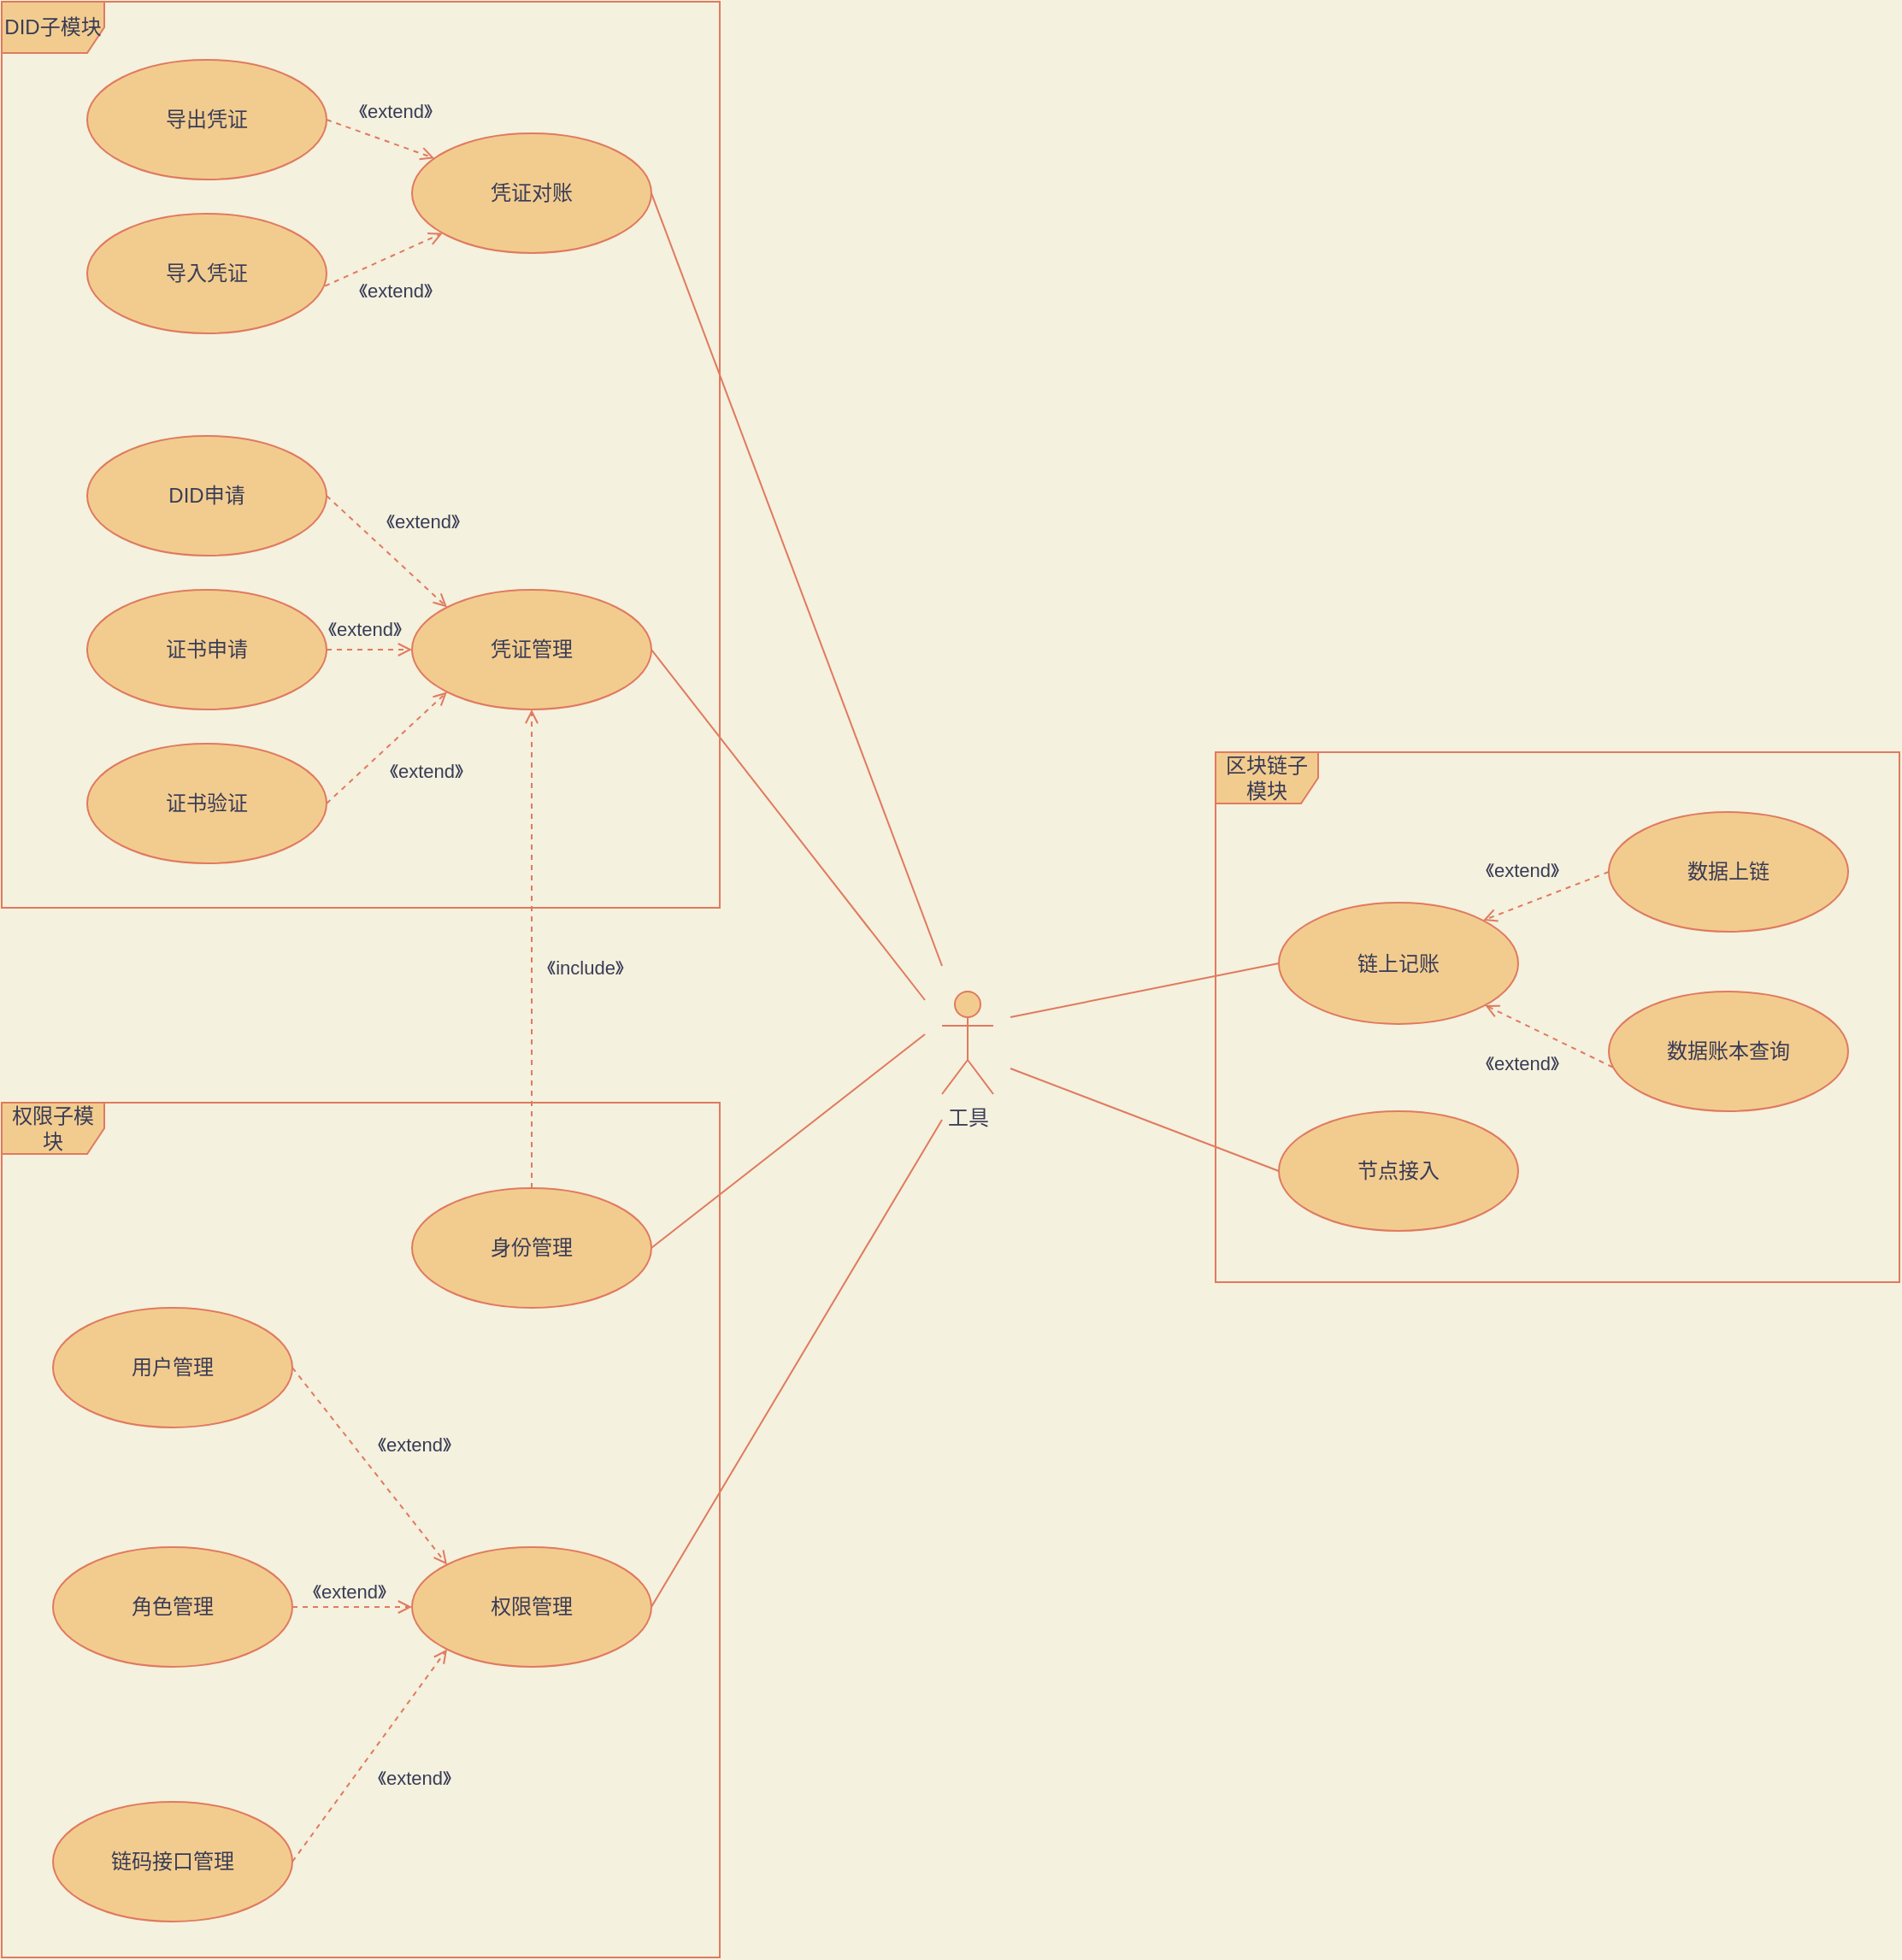 <mxfile version="17.4.5" type="github">
  <diagram id="xLrxN7qdRLbKj17vMsjt" name="Page-1">
    <mxGraphModel dx="1209" dy="773" grid="1" gridSize="10" guides="1" tooltips="1" connect="1" arrows="1" fold="1" page="1" pageScale="1" pageWidth="827" pageHeight="1169" background="#F4F1DE" math="0" shadow="0">
      <root>
        <mxCell id="0" />
        <mxCell id="1" parent="0" />
        <mxCell id="vrofdaubJKx59XDA9M5S-1" value="DID子模块" style="shape=umlFrame;whiteSpace=wrap;html=1;fillColor=#F2CC8F;strokeColor=#E07A5F;fontColor=#393C56;" parent="1" vertex="1">
          <mxGeometry x="80" y="116" width="420" height="530" as="geometry" />
        </mxCell>
        <mxCell id="vrofdaubJKx59XDA9M5S-7" value="凭证对账" style="ellipse;whiteSpace=wrap;html=1;fillColor=#F2CC8F;strokeColor=#E07A5F;fontColor=#393C56;" parent="1" vertex="1">
          <mxGeometry x="320" y="193" width="140" height="70" as="geometry" />
        </mxCell>
        <mxCell id="vrofdaubJKx59XDA9M5S-8" value="导出凭证" style="ellipse;whiteSpace=wrap;html=1;fillColor=#F2CC8F;strokeColor=#E07A5F;fontColor=#393C56;" parent="1" vertex="1">
          <mxGeometry x="130" y="150" width="140" height="70" as="geometry" />
        </mxCell>
        <mxCell id="vrofdaubJKx59XDA9M5S-9" value="导入凭证" style="ellipse;whiteSpace=wrap;html=1;fillColor=#F2CC8F;strokeColor=#E07A5F;fontColor=#393C56;" parent="1" vertex="1">
          <mxGeometry x="130" y="240" width="140" height="70" as="geometry" />
        </mxCell>
        <mxCell id="vrofdaubJKx59XDA9M5S-13" value="" style="endArrow=open;html=1;rounded=0;exitX=1;exitY=0.5;exitDx=0;exitDy=0;dashed=1;endFill=0;labelBackgroundColor=#F4F1DE;strokeColor=#E07A5F;fontColor=#393C56;" parent="1" source="vrofdaubJKx59XDA9M5S-8" target="vrofdaubJKx59XDA9M5S-7" edge="1">
          <mxGeometry width="50" height="50" relative="1" as="geometry">
            <mxPoint x="330" y="370" as="sourcePoint" />
            <mxPoint x="380" y="320" as="targetPoint" />
          </mxGeometry>
        </mxCell>
        <mxCell id="vrofdaubJKx59XDA9M5S-14" value="《extend》" style="edgeLabel;html=1;align=center;verticalAlign=middle;resizable=0;points=[];labelBackgroundColor=#F4F1DE;fontColor=#393C56;" parent="vrofdaubJKx59XDA9M5S-13" vertex="1" connectable="0">
          <mxGeometry x="-0.362" y="-2" relative="1" as="geometry">
            <mxPoint x="20" y="-14" as="offset" />
          </mxGeometry>
        </mxCell>
        <mxCell id="vrofdaubJKx59XDA9M5S-15" value="" style="endArrow=open;html=1;rounded=0;dashed=1;exitX=0.993;exitY=0.605;exitDx=0;exitDy=0;exitPerimeter=0;endFill=0;labelBackgroundColor=#F4F1DE;strokeColor=#E07A5F;fontColor=#393C56;" parent="1" source="vrofdaubJKx59XDA9M5S-9" target="vrofdaubJKx59XDA9M5S-7" edge="1">
          <mxGeometry width="50" height="50" relative="1" as="geometry">
            <mxPoint x="310" y="370" as="sourcePoint" />
            <mxPoint x="360" y="320" as="targetPoint" />
          </mxGeometry>
        </mxCell>
        <mxCell id="vrofdaubJKx59XDA9M5S-16" value="《extend》" style="edgeLabel;html=1;align=center;verticalAlign=middle;resizable=0;points=[];labelBackgroundColor=#F4F1DE;fontColor=#393C56;" parent="vrofdaubJKx59XDA9M5S-15" vertex="1" connectable="0">
          <mxGeometry x="-0.426" y="-4" relative="1" as="geometry">
            <mxPoint x="19" y="8" as="offset" />
          </mxGeometry>
        </mxCell>
        <mxCell id="vrofdaubJKx59XDA9M5S-18" value="DID申请" style="ellipse;whiteSpace=wrap;html=1;fillColor=#F2CC8F;strokeColor=#E07A5F;fontColor=#393C56;" parent="1" vertex="1">
          <mxGeometry x="130" y="370" width="140" height="70" as="geometry" />
        </mxCell>
        <mxCell id="vrofdaubJKx59XDA9M5S-20" value="证书验证" style="ellipse;whiteSpace=wrap;html=1;fillColor=#F2CC8F;strokeColor=#E07A5F;fontColor=#393C56;" parent="1" vertex="1">
          <mxGeometry x="130" y="550" width="140" height="70" as="geometry" />
        </mxCell>
        <mxCell id="vrofdaubJKx59XDA9M5S-22" value="" style="endArrow=open;html=1;rounded=0;dashed=1;exitX=1;exitY=0.5;exitDx=0;exitDy=0;endFill=0;labelBackgroundColor=#F4F1DE;strokeColor=#E07A5F;fontColor=#393C56;" parent="1" source="vrofdaubJKx59XDA9M5S-19" target="vrofdaubJKx59XDA9M5S-17" edge="1">
          <mxGeometry width="50" height="50" relative="1" as="geometry">
            <mxPoint x="410" y="640" as="sourcePoint" />
            <mxPoint x="460" y="590" as="targetPoint" />
          </mxGeometry>
        </mxCell>
        <mxCell id="vrofdaubJKx59XDA9M5S-25" value="《extend》" style="edgeLabel;html=1;align=center;verticalAlign=middle;resizable=0;points=[];labelBackgroundColor=#F4F1DE;fontColor=#393C56;" parent="vrofdaubJKx59XDA9M5S-22" vertex="1" connectable="0">
          <mxGeometry x="-0.48" y="1" relative="1" as="geometry">
            <mxPoint x="9" y="-11" as="offset" />
          </mxGeometry>
        </mxCell>
        <mxCell id="vrofdaubJKx59XDA9M5S-27" value="权限子模块" style="shape=umlFrame;whiteSpace=wrap;html=1;fillColor=#F2CC8F;strokeColor=#E07A5F;fontColor=#393C56;" parent="1" vertex="1">
          <mxGeometry x="80" y="760" width="420" height="500" as="geometry" />
        </mxCell>
        <mxCell id="vrofdaubJKx59XDA9M5S-28" value="身份管理" style="ellipse;whiteSpace=wrap;html=1;fillColor=#F2CC8F;strokeColor=#E07A5F;fontColor=#393C56;" parent="1" vertex="1">
          <mxGeometry x="320" y="810" width="140" height="70" as="geometry" />
        </mxCell>
        <mxCell id="vrofdaubJKx59XDA9M5S-29" value="权限管理" style="ellipse;whiteSpace=wrap;html=1;fillColor=#F2CC8F;strokeColor=#E07A5F;fontColor=#393C56;" parent="1" vertex="1">
          <mxGeometry x="320" y="1020" width="140" height="70" as="geometry" />
        </mxCell>
        <mxCell id="vrofdaubJKx59XDA9M5S-30" value="工具" style="shape=umlActor;verticalLabelPosition=bottom;verticalAlign=top;html=1;fillColor=#F2CC8F;strokeColor=#E07A5F;fontColor=#393C56;" parent="1" vertex="1">
          <mxGeometry x="630" y="695" width="30" height="60" as="geometry" />
        </mxCell>
        <mxCell id="vrofdaubJKx59XDA9M5S-31" value="区块链子模块" style="shape=umlFrame;whiteSpace=wrap;html=1;fillColor=#F2CC8F;strokeColor=#E07A5F;fontColor=#393C56;" parent="1" vertex="1">
          <mxGeometry x="790" y="555" width="400" height="310" as="geometry" />
        </mxCell>
        <mxCell id="vrofdaubJKx59XDA9M5S-32" value="链上记账" style="ellipse;whiteSpace=wrap;html=1;fillColor=#F2CC8F;strokeColor=#E07A5F;fontColor=#393C56;" parent="1" vertex="1">
          <mxGeometry x="827" y="643" width="140" height="71" as="geometry" />
        </mxCell>
        <mxCell id="vrofdaubJKx59XDA9M5S-33" value="节点接入" style="ellipse;whiteSpace=wrap;html=1;fillColor=#F2CC8F;strokeColor=#E07A5F;fontColor=#393C56;" parent="1" vertex="1">
          <mxGeometry x="827" y="765" width="140" height="70" as="geometry" />
        </mxCell>
        <mxCell id="vrofdaubJKx59XDA9M5S-34" value="数据上链" style="ellipse;whiteSpace=wrap;html=1;fillColor=#F2CC8F;strokeColor=#E07A5F;fontColor=#393C56;" parent="1" vertex="1">
          <mxGeometry x="1020" y="590" width="140" height="70" as="geometry" />
        </mxCell>
        <mxCell id="vrofdaubJKx59XDA9M5S-35" value="数据账本查询" style="ellipse;whiteSpace=wrap;html=1;fillColor=#F2CC8F;strokeColor=#E07A5F;fontColor=#393C56;" parent="1" vertex="1">
          <mxGeometry x="1020" y="695" width="140" height="70" as="geometry" />
        </mxCell>
        <mxCell id="vrofdaubJKx59XDA9M5S-36" value="" style="endArrow=open;html=1;rounded=0;dashed=1;exitX=0;exitY=0.5;exitDx=0;exitDy=0;entryX=1;entryY=0;entryDx=0;entryDy=0;endFill=0;labelBackgroundColor=#F4F1DE;strokeColor=#E07A5F;fontColor=#393C56;" parent="1" source="vrofdaubJKx59XDA9M5S-34" target="vrofdaubJKx59XDA9M5S-32" edge="1">
          <mxGeometry width="50" height="50" relative="1" as="geometry">
            <mxPoint x="920" y="625" as="sourcePoint" />
            <mxPoint x="970" y="575" as="targetPoint" />
          </mxGeometry>
        </mxCell>
        <mxCell id="vrofdaubJKx59XDA9M5S-38" value="《extend》" style="edgeLabel;html=1;align=center;verticalAlign=middle;resizable=0;points=[];labelBackgroundColor=#F4F1DE;fontColor=#393C56;" parent="vrofdaubJKx59XDA9M5S-36" vertex="1" connectable="0">
          <mxGeometry x="-0.366" y="1" relative="1" as="geometry">
            <mxPoint x="-28" y="-11" as="offset" />
          </mxGeometry>
        </mxCell>
        <mxCell id="vrofdaubJKx59XDA9M5S-37" value="" style="endArrow=open;html=1;rounded=0;dashed=1;exitX=0.017;exitY=0.633;exitDx=0;exitDy=0;exitPerimeter=0;endFill=0;labelBackgroundColor=#F4F1DE;strokeColor=#E07A5F;fontColor=#393C56;" parent="1" source="vrofdaubJKx59XDA9M5S-35" target="vrofdaubJKx59XDA9M5S-32" edge="1">
          <mxGeometry width="50" height="50" relative="1" as="geometry">
            <mxPoint x="1000" y="995" as="sourcePoint" />
            <mxPoint x="1050" y="945" as="targetPoint" />
          </mxGeometry>
        </mxCell>
        <mxCell id="vrofdaubJKx59XDA9M5S-39" value="《extend》" style="edgeLabel;html=1;align=center;verticalAlign=middle;resizable=0;points=[];labelBackgroundColor=#F4F1DE;fontColor=#393C56;" parent="vrofdaubJKx59XDA9M5S-37" vertex="1" connectable="0">
          <mxGeometry x="-0.418" y="3" relative="1" as="geometry">
            <mxPoint x="-31" y="5" as="offset" />
          </mxGeometry>
        </mxCell>
        <mxCell id="vrofdaubJKx59XDA9M5S-40" value="" style="endArrow=none;html=1;rounded=0;entryX=0;entryY=0.5;entryDx=0;entryDy=0;labelBackgroundColor=#F4F1DE;strokeColor=#E07A5F;fontColor=#393C56;" parent="1" target="vrofdaubJKx59XDA9M5S-32" edge="1">
          <mxGeometry width="50" height="50" relative="1" as="geometry">
            <mxPoint x="670" y="710" as="sourcePoint" />
            <mxPoint x="740" y="810" as="targetPoint" />
          </mxGeometry>
        </mxCell>
        <mxCell id="vrofdaubJKx59XDA9M5S-41" value="" style="endArrow=none;html=1;rounded=0;entryX=0;entryY=0.5;entryDx=0;entryDy=0;labelBackgroundColor=#F4F1DE;strokeColor=#E07A5F;fontColor=#393C56;" parent="1" target="vrofdaubJKx59XDA9M5S-33" edge="1">
          <mxGeometry width="50" height="50" relative="1" as="geometry">
            <mxPoint x="670" y="740" as="sourcePoint" />
            <mxPoint x="850" y="990" as="targetPoint" />
          </mxGeometry>
        </mxCell>
        <mxCell id="vrofdaubJKx59XDA9M5S-42" value="" style="endArrow=none;html=1;rounded=0;exitX=1;exitY=0.5;exitDx=0;exitDy=0;labelBackgroundColor=#F4F1DE;strokeColor=#E07A5F;fontColor=#393C56;" parent="1" source="vrofdaubJKx59XDA9M5S-7" edge="1">
          <mxGeometry width="50" height="50" relative="1" as="geometry">
            <mxPoint x="630" y="370" as="sourcePoint" />
            <mxPoint x="630" y="680" as="targetPoint" />
          </mxGeometry>
        </mxCell>
        <mxCell id="vrofdaubJKx59XDA9M5S-43" value="" style="endArrow=none;html=1;rounded=0;exitX=1;exitY=0.5;exitDx=0;exitDy=0;labelBackgroundColor=#F4F1DE;strokeColor=#E07A5F;fontColor=#393C56;" parent="1" source="vrofdaubJKx59XDA9M5S-17" edge="1">
          <mxGeometry width="50" height="50" relative="1" as="geometry">
            <mxPoint x="710" y="430" as="sourcePoint" />
            <mxPoint x="620" y="700" as="targetPoint" />
          </mxGeometry>
        </mxCell>
        <mxCell id="vrofdaubJKx59XDA9M5S-44" value="" style="endArrow=none;html=1;rounded=0;exitX=1;exitY=0.5;exitDx=0;exitDy=0;labelBackgroundColor=#F4F1DE;strokeColor=#E07A5F;fontColor=#393C56;" parent="1" source="vrofdaubJKx59XDA9M5S-28" edge="1">
          <mxGeometry width="50" height="50" relative="1" as="geometry">
            <mxPoint x="660" y="960" as="sourcePoint" />
            <mxPoint x="620" y="720" as="targetPoint" />
          </mxGeometry>
        </mxCell>
        <mxCell id="vrofdaubJKx59XDA9M5S-45" value="" style="endArrow=none;html=1;rounded=0;exitX=1;exitY=0.5;exitDx=0;exitDy=0;labelBackgroundColor=#F4F1DE;strokeColor=#E07A5F;fontColor=#393C56;" parent="1" source="vrofdaubJKx59XDA9M5S-29" edge="1">
          <mxGeometry width="50" height="50" relative="1" as="geometry">
            <mxPoint x="710" y="1030" as="sourcePoint" />
            <mxPoint x="630" y="770" as="targetPoint" />
          </mxGeometry>
        </mxCell>
        <mxCell id="vrofdaubJKx59XDA9M5S-48" value="" style="endArrow=open;html=1;rounded=0;exitX=0.5;exitY=0;exitDx=0;exitDy=0;entryX=0.5;entryY=1;entryDx=0;entryDy=0;endFill=0;dashed=1;labelBackgroundColor=#F4F1DE;strokeColor=#E07A5F;fontColor=#393C56;" parent="1" source="vrofdaubJKx59XDA9M5S-28" target="vrofdaubJKx59XDA9M5S-17" edge="1">
          <mxGeometry width="50" height="50" relative="1" as="geometry">
            <mxPoint x="310" y="730" as="sourcePoint" />
            <mxPoint x="360" y="680" as="targetPoint" />
          </mxGeometry>
        </mxCell>
        <mxCell id="vrofdaubJKx59XDA9M5S-49" value="《include》" style="edgeLabel;html=1;align=center;verticalAlign=middle;resizable=0;points=[];labelBackgroundColor=#F4F1DE;fontColor=#393C56;" parent="vrofdaubJKx59XDA9M5S-48" vertex="1" connectable="0">
          <mxGeometry x="-0.345" y="2" relative="1" as="geometry">
            <mxPoint x="33" y="-38" as="offset" />
          </mxGeometry>
        </mxCell>
        <mxCell id="vrofdaubJKx59XDA9M5S-50" value="用户管理" style="ellipse;whiteSpace=wrap;html=1;fillColor=#F2CC8F;strokeColor=#E07A5F;fontColor=#393C56;" parent="1" vertex="1">
          <mxGeometry x="110" y="880" width="140" height="70" as="geometry" />
        </mxCell>
        <mxCell id="vrofdaubJKx59XDA9M5S-51" value="角色管理" style="ellipse;whiteSpace=wrap;html=1;fillColor=#F2CC8F;strokeColor=#E07A5F;fontColor=#393C56;" parent="1" vertex="1">
          <mxGeometry x="110" y="1020" width="140" height="70" as="geometry" />
        </mxCell>
        <mxCell id="vrofdaubJKx59XDA9M5S-54" value="" style="endArrow=open;html=1;rounded=0;dashed=1;exitX=1;exitY=0.5;exitDx=0;exitDy=0;endFill=0;entryX=0;entryY=0;entryDx=0;entryDy=0;labelBackgroundColor=#F4F1DE;strokeColor=#E07A5F;fontColor=#393C56;" parent="1" source="vrofdaubJKx59XDA9M5S-50" target="vrofdaubJKx59XDA9M5S-29" edge="1">
          <mxGeometry width="50" height="50" relative="1" as="geometry">
            <mxPoint x="430" y="940" as="sourcePoint" />
            <mxPoint x="480" y="890" as="targetPoint" />
          </mxGeometry>
        </mxCell>
        <mxCell id="vrofdaubJKx59XDA9M5S-58" value="《extend》" style="edgeLabel;html=1;align=center;verticalAlign=middle;resizable=0;points=[];labelBackgroundColor=#F4F1DE;fontColor=#393C56;" parent="vrofdaubJKx59XDA9M5S-54" vertex="1" connectable="0">
          <mxGeometry x="-0.55" relative="1" as="geometry">
            <mxPoint x="50" y="19" as="offset" />
          </mxGeometry>
        </mxCell>
        <mxCell id="vrofdaubJKx59XDA9M5S-55" value="" style="endArrow=open;html=1;rounded=0;dashed=1;exitX=1;exitY=0.5;exitDx=0;exitDy=0;entryX=0;entryY=0.5;entryDx=0;entryDy=0;endFill=0;labelBackgroundColor=#F4F1DE;strokeColor=#E07A5F;fontColor=#393C56;" parent="1" source="vrofdaubJKx59XDA9M5S-51" target="vrofdaubJKx59XDA9M5S-29" edge="1">
          <mxGeometry width="50" height="50" relative="1" as="geometry">
            <mxPoint x="690" y="1130" as="sourcePoint" />
            <mxPoint x="740" y="1080" as="targetPoint" />
          </mxGeometry>
        </mxCell>
        <mxCell id="vrofdaubJKx59XDA9M5S-59" value="《extend》" style="edgeLabel;html=1;align=center;verticalAlign=middle;resizable=0;points=[];labelBackgroundColor=#F4F1DE;fontColor=#393C56;" parent="vrofdaubJKx59XDA9M5S-55" vertex="1" connectable="0">
          <mxGeometry x="-0.62" y="-2" relative="1" as="geometry">
            <mxPoint x="19" y="-11" as="offset" />
          </mxGeometry>
        </mxCell>
        <mxCell id="vrofdaubJKx59XDA9M5S-56" value="" style="endArrow=open;html=1;rounded=0;dashed=1;exitX=1;exitY=0.5;exitDx=0;exitDy=0;entryX=0;entryY=1;entryDx=0;entryDy=0;endFill=0;labelBackgroundColor=#F4F1DE;strokeColor=#E07A5F;fontColor=#393C56;" parent="1" source="vrofdaubJKx59XDA9M5S-52" target="vrofdaubJKx59XDA9M5S-29" edge="1">
          <mxGeometry width="50" height="50" relative="1" as="geometry">
            <mxPoint x="630" y="1090" as="sourcePoint" />
            <mxPoint x="680" y="1040" as="targetPoint" />
          </mxGeometry>
        </mxCell>
        <mxCell id="vrofdaubJKx59XDA9M5S-60" value="《extend》" style="edgeLabel;html=1;align=center;verticalAlign=middle;resizable=0;points=[];labelBackgroundColor=#F4F1DE;fontColor=#393C56;" parent="vrofdaubJKx59XDA9M5S-56" vertex="1" connectable="0">
          <mxGeometry x="-0.564" y="-1" relative="1" as="geometry">
            <mxPoint x="50" y="-23" as="offset" />
          </mxGeometry>
        </mxCell>
        <mxCell id="vrofdaubJKx59XDA9M5S-19" value="证书申请" style="ellipse;whiteSpace=wrap;html=1;fillColor=#F2CC8F;strokeColor=#E07A5F;fontColor=#393C56;" parent="1" vertex="1">
          <mxGeometry x="130" y="460" width="140" height="70" as="geometry" />
        </mxCell>
        <mxCell id="vrofdaubJKx59XDA9M5S-17" value="凭证管理" style="ellipse;whiteSpace=wrap;html=1;fillColor=#F2CC8F;strokeColor=#E07A5F;fontColor=#393C56;" parent="1" vertex="1">
          <mxGeometry x="320" y="460" width="140" height="70" as="geometry" />
        </mxCell>
        <mxCell id="vrofdaubJKx59XDA9M5S-21" value="" style="endArrow=open;html=1;rounded=0;dashed=1;exitX=1;exitY=0.5;exitDx=0;exitDy=0;entryX=0;entryY=0;entryDx=0;entryDy=0;endFill=0;labelBackgroundColor=#F4F1DE;strokeColor=#E07A5F;fontColor=#393C56;" parent="1" source="vrofdaubJKx59XDA9M5S-18" target="vrofdaubJKx59XDA9M5S-17" edge="1">
          <mxGeometry width="50" height="50" relative="1" as="geometry">
            <mxPoint x="340" y="370" as="sourcePoint" />
            <mxPoint x="390" y="320" as="targetPoint" />
          </mxGeometry>
        </mxCell>
        <mxCell id="vrofdaubJKx59XDA9M5S-24" value="《extend》" style="edgeLabel;html=1;align=center;verticalAlign=middle;resizable=0;points=[];labelBackgroundColor=#F4F1DE;fontColor=#393C56;" parent="vrofdaubJKx59XDA9M5S-21" vertex="1" connectable="0">
          <mxGeometry x="-0.567" y="2" relative="1" as="geometry">
            <mxPoint x="39" y="2" as="offset" />
          </mxGeometry>
        </mxCell>
        <mxCell id="vrofdaubJKx59XDA9M5S-23" value="" style="endArrow=open;html=1;rounded=0;dashed=1;exitX=1;exitY=0.5;exitDx=0;exitDy=0;entryX=0;entryY=1;entryDx=0;entryDy=0;endFill=0;labelBackgroundColor=#F4F1DE;strokeColor=#E07A5F;fontColor=#393C56;" parent="1" source="vrofdaubJKx59XDA9M5S-20" target="vrofdaubJKx59XDA9M5S-17" edge="1">
          <mxGeometry width="50" height="50" relative="1" as="geometry">
            <mxPoint x="380" y="630" as="sourcePoint" />
            <mxPoint x="430" y="580" as="targetPoint" />
          </mxGeometry>
        </mxCell>
        <mxCell id="vrofdaubJKx59XDA9M5S-26" value="《extend》" style="edgeLabel;html=1;align=center;verticalAlign=middle;resizable=0;points=[];labelBackgroundColor=#F4F1DE;fontColor=#393C56;" parent="vrofdaubJKx59XDA9M5S-23" vertex="1" connectable="0">
          <mxGeometry x="0.295" y="1" relative="1" as="geometry">
            <mxPoint x="13" y="24" as="offset" />
          </mxGeometry>
        </mxCell>
        <mxCell id="vrofdaubJKx59XDA9M5S-52" value="链码接口管理" style="ellipse;whiteSpace=wrap;html=1;fillColor=#F2CC8F;strokeColor=#E07A5F;fontColor=#393C56;" parent="1" vertex="1">
          <mxGeometry x="110" y="1169" width="140" height="70" as="geometry" />
        </mxCell>
      </root>
    </mxGraphModel>
  </diagram>
</mxfile>
